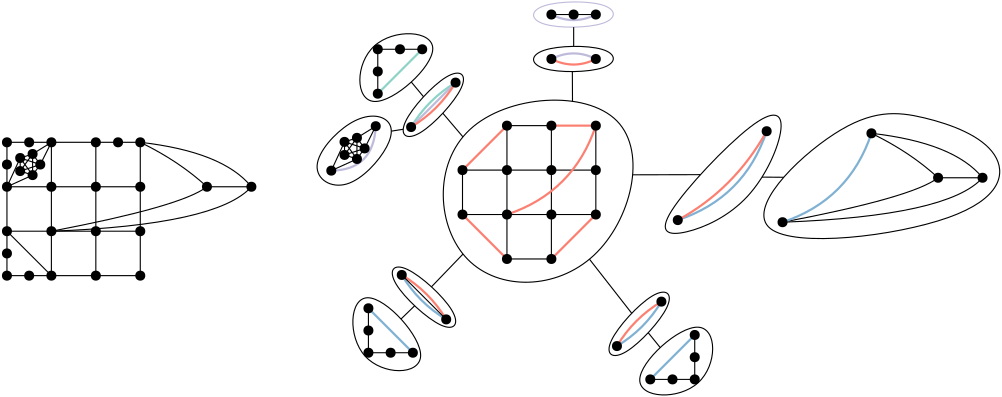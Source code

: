 <?xml version="1.0"?>
<!DOCTYPE ipe SYSTEM "ipe.dtd">
<ipe version="70206" creator="Ipe 7.2.7">
<info created="D:20180326161942" modified="D:20180327230751"/>
<ipestyle name="basic">
<symbol name="arrow/arc(spx)">
<path stroke="sym-stroke" fill="sym-stroke" pen="sym-pen">
0 0 m
-1 0.333 l
-1 -0.333 l
h
</path>
</symbol>
<symbol name="arrow/farc(spx)">
<path stroke="sym-stroke" fill="white" pen="sym-pen">
0 0 m
-1 0.333 l
-1 -0.333 l
h
</path>
</symbol>
<symbol name="arrow/ptarc(spx)">
<path stroke="sym-stroke" fill="sym-stroke" pen="sym-pen">
0 0 m
-1 0.333 l
-0.8 0 l
-1 -0.333 l
h
</path>
</symbol>
<symbol name="arrow/fptarc(spx)">
<path stroke="sym-stroke" fill="white" pen="sym-pen">
0 0 m
-1 0.333 l
-0.8 0 l
-1 -0.333 l
h
</path>
</symbol>
<symbol name="mark/circle(sx)" transformations="translations">
<path fill="sym-stroke">
0.6 0 0 0.6 0 0 e
0.4 0 0 0.4 0 0 e
</path>
</symbol>
<symbol name="mark/disk(sx)" transformations="translations">
<path fill="sym-stroke">
0.6 0 0 0.6 0 0 e
</path>
</symbol>
<symbol name="mark/fdisk(sfx)" transformations="translations">
<group>
<path fill="sym-fill">
0.5 0 0 0.5 0 0 e
</path>
<path fill="sym-stroke" fillrule="eofill">
0.6 0 0 0.6 0 0 e
0.4 0 0 0.4 0 0 e
</path>
</group>
</symbol>
<symbol name="mark/box(sx)" transformations="translations">
<path fill="sym-stroke" fillrule="eofill">
-0.6 -0.6 m
0.6 -0.6 l
0.6 0.6 l
-0.6 0.6 l
h
-0.4 -0.4 m
0.4 -0.4 l
0.4 0.4 l
-0.4 0.4 l
h
</path>
</symbol>
<symbol name="mark/square(sx)" transformations="translations">
<path fill="sym-stroke">
-0.6 -0.6 m
0.6 -0.6 l
0.6 0.6 l
-0.6 0.6 l
h
</path>
</symbol>
<symbol name="mark/fsquare(sfx)" transformations="translations">
<group>
<path fill="sym-fill">
-0.5 -0.5 m
0.5 -0.5 l
0.5 0.5 l
-0.5 0.5 l
h
</path>
<path fill="sym-stroke" fillrule="eofill">
-0.6 -0.6 m
0.6 -0.6 l
0.6 0.6 l
-0.6 0.6 l
h
-0.4 -0.4 m
0.4 -0.4 l
0.4 0.4 l
-0.4 0.4 l
h
</path>
</group>
</symbol>
<symbol name="mark/cross(sx)" transformations="translations">
<group>
<path fill="sym-stroke">
-0.43 -0.57 m
0.57 0.43 l
0.43 0.57 l
-0.57 -0.43 l
h
</path>
<path fill="sym-stroke">
-0.43 0.57 m
0.57 -0.43 l
0.43 -0.57 l
-0.57 0.43 l
h
</path>
</group>
</symbol>
<symbol name="arrow/fnormal(spx)">
<path stroke="sym-stroke" fill="white" pen="sym-pen">
0 0 m
-1 0.333 l
-1 -0.333 l
h
</path>
</symbol>
<symbol name="arrow/pointed(spx)">
<path stroke="sym-stroke" fill="sym-stroke" pen="sym-pen">
0 0 m
-1 0.333 l
-0.8 0 l
-1 -0.333 l
h
</path>
</symbol>
<symbol name="arrow/fpointed(spx)">
<path stroke="sym-stroke" fill="white" pen="sym-pen">
0 0 m
-1 0.333 l
-0.8 0 l
-1 -0.333 l
h
</path>
</symbol>
<symbol name="arrow/linear(spx)">
<path stroke="sym-stroke" pen="sym-pen">
-1 0.333 m
0 0 l
-1 -0.333 l
</path>
</symbol>
<symbol name="arrow/fdouble(spx)">
<path stroke="sym-stroke" fill="white" pen="sym-pen">
0 0 m
-1 0.333 l
-1 -0.333 l
h
-1 0 m
-2 0.333 l
-2 -0.333 l
h
</path>
</symbol>
<symbol name="arrow/double(spx)">
<path stroke="sym-stroke" fill="sym-stroke" pen="sym-pen">
0 0 m
-1 0.333 l
-1 -0.333 l
h
-1 0 m
-2 0.333 l
-2 -0.333 l
h
</path>
</symbol>
<pen name="heavier" value="0.8"/>
<pen name="fat" value="1.2"/>
<pen name="ultrafat" value="2"/>
<symbolsize name="large" value="5"/>
<symbolsize name="small" value="2"/>
<symbolsize name="tiny" value="1.1"/>
<arrowsize name="large" value="10"/>
<arrowsize name="small" value="5"/>
<arrowsize name="tiny" value="3"/>
<color name="red" value="1 0 0"/>
<color name="green" value="0 1 0"/>
<color name="blue" value="0 0 1"/>
<color name="yellow" value="1 1 0"/>
<color name="orange" value="1 0.647 0"/>
<color name="gold" value="1 0.843 0"/>
<color name="purple" value="0.627 0.125 0.941"/>
<color name="gray" value="0.745"/>
<color name="brown" value="0.647 0.165 0.165"/>
<color name="navy" value="0 0 0.502"/>
<color name="pink" value="1 0.753 0.796"/>
<color name="seagreen" value="0.18 0.545 0.341"/>
<color name="turquoise" value="0.251 0.878 0.816"/>
<color name="violet" value="0.933 0.51 0.933"/>
<color name="darkblue" value="0 0 0.545"/>
<color name="darkcyan" value="0 0.545 0.545"/>
<color name="darkgray" value="0.663"/>
<color name="darkgreen" value="0 0.392 0"/>
<color name="darkmagenta" value="0.545 0 0.545"/>
<color name="darkorange" value="1 0.549 0"/>
<color name="darkred" value="0.545 0 0"/>
<color name="lightblue" value="0.678 0.847 0.902"/>
<color name="lightcyan" value="0.878 1 1"/>
<color name="lightgray" value="0.827"/>
<color name="lightgreen" value="0.565 0.933 0.565"/>
<color name="lightyellow" value="1 1 0.878"/>
<dashstyle name="dashed" value="[4] 0"/>
<dashstyle name="dotted" value="[1 3] 0"/>
<dashstyle name="dash dotted" value="[4 2 1 2] 0"/>
<dashstyle name="dash dot dotted" value="[4 2 1 2 1 2] 0"/>
<textsize name="large" value="\large"/>
<textsize name="small" value="\small"/>
<textsize name="tiny" value="\tiny"/>
<textsize name="Large" value="\Large"/>
<textsize name="LARGE" value="\LARGE"/>
<textsize name="huge" value="\huge"/>
<textsize name="Huge" value="\Huge"/>
<textsize name="footnote" value="\footnotesize"/>
<textstyle name="center" begin="\begin{center}" end="\end{center}"/>
<textstyle name="itemize" begin="\begin{itemize}" end="\end{itemize}"/>
<textstyle name="item" begin="\begin{itemize}\item{}" end="\end{itemize}"/>
<gridsize name="4 pts" value="4"/>
<gridsize name="8 pts (~3 mm)" value="8"/>
<gridsize name="16 pts (~6 mm)" value="16"/>
<gridsize name="32 pts (~12 mm)" value="32"/>
<gridsize name="10 pts (~3.5 mm)" value="10"/>
<gridsize name="20 pts (~7 mm)" value="20"/>
<gridsize name="14 pts (~5 mm)" value="14"/>
<gridsize name="28 pts (~10 mm)" value="28"/>
<gridsize name="56 pts (~20 mm)" value="56"/>
<anglesize name="90 deg" value="90"/>
<anglesize name="60 deg" value="60"/>
<anglesize name="45 deg" value="45"/>
<anglesize name="30 deg" value="30"/>
<anglesize name="22.5 deg" value="22.5"/>
<opacity name="10%" value="0.1"/>
<opacity name="30%" value="0.3"/>
<opacity name="50%" value="0.5"/>
<opacity name="75%" value="0.75"/>
<tiling name="falling" angle="-60" step="4" width="1"/>
<tiling name="rising" angle="30" step="4" width="1"/>
</ipestyle>
<ipestyle name="brew">
<color name="aliceblue" value="0.941 0.973 1"/>
<color name="brew1" value="0.552 0.827 0.78"/>
<color name="brew2" value="1 1 0.701"/>
<color name="brew3" value="0.745 0.729 0.854"/>
<color name="brew4" value="0.984 0.501 0.447"/>
<color name="brew5" value="0.501 0.694 0.827"/>
<color name="brew6" value="0.992 0.705 0.384"/>
<color name="brew7" value="0.701 0.87 0.411"/>
<color name="brew8" value="0.988 0.803 0.898"/>
</ipestyle>
<page>
<layer name="alpha"/>
<view layers="alpha" active="alpha"/>
<path layer="alpha" matrix="0 0.5 -0.5 0 512.066 393.475" stroke="brew5" pen="heavier">
160 576 m
128 544 l
</path>
<path matrix="0 0.5 -0.5 0 516.066 397.475" stroke="brew5" pen="heavier">
144 528 m
156 548
176 560 c
</path>
<path matrix="0 0.5 -0.5 0 516.066 397.475" stroke="brew4" pen="heavier">
176 560 m
164 540
144 528 c
</path>
<path matrix="-0.5 0 0 -0.5 405.539 735.873" stroke="brew5" pen="heavier">
160 576 m
128 544 l
</path>
<path matrix="0.5 0 0 0.5 163.936 283.223" stroke="brew3" pen="heavier">
252 592 m
268 584
284 592 c
</path>
<path matrix="0.5 0 0 -0.5 163.936 859.223" stroke="brew3" pen="heavier">
252 592 m
268 584
284 592 c
</path>
<path matrix="0.5 0 0 0.5 163.936 267.223" stroke="brew4" pen="heavier">
252 592 m
268 584
284 592 c
</path>
<path matrix="0.5 0 0 0.5 163.936 271.223" stroke="brew4" pen="heavier">
252 536 m
284 536 l
</path>
<path matrix="0.5 0 0 0.5 167.436 274.723" stroke="brew1" pen="heavier">
144 528 m
156 548
176 560 c
</path>
<path matrix="0.5 0 0 0.5 163.936 271.223" stroke="brew3" pen="heavier">
151 535 m
183 567 l
</path>
<path matrix="0.5 0 0 0.5 163.936 271.223" stroke="brew3" pen="heavier">
93.528 503.608 m
124 504
125.528 535.608 c
</path>
<path matrix="0.5 0 0 0.5 163.436 278.723" stroke="brew1" pen="heavier">
160 576 m
128 544 l
</path>
<use matrix="1 0 0 1 -34.0642 -90.7774" name="mark/disk(sx)" pos="128 624" size="normal" stroke="black"/>
<use matrix="1 0 0 1 -34.0642 -90.7774" name="mark/disk(sx)" pos="144 624" size="normal" stroke="black"/>
<use matrix="1 0 0 1 -34.0642 -90.7774" name="mark/disk(sx)" pos="160 624" size="normal" stroke="black"/>
<use matrix="1 0 0 1 -34.0642 -90.7774" name="mark/disk(sx)" pos="176 624" size="normal" stroke="black"/>
<use matrix="1 0 0 1 -34.0642 -90.7774" name="mark/disk(sx)" pos="176 608" size="normal" stroke="black"/>
<use matrix="1 0 0 1 -34.0642 -90.7774" name="mark/disk(sx)" pos="160 608" size="normal" stroke="black"/>
<use matrix="1 0 0 1 -34.0642 -90.7774" name="mark/disk(sx)" pos="144 608" size="normal" stroke="black"/>
<use matrix="1 0 0 1 -34.0642 -90.7774" name="mark/disk(sx)" pos="128 608" size="normal" stroke="black"/>
<use matrix="1 0 0 1 -34.0642 -90.7774" name="mark/disk(sx)" pos="128 592" size="normal" stroke="black"/>
<use matrix="1 0 0 1 -34.0642 -90.7774" name="mark/disk(sx)" pos="144 592" size="normal" stroke="black"/>
<use matrix="1 0 0 1 -34.0642 -90.7774" name="mark/disk(sx)" pos="160 592" size="normal" stroke="black"/>
<use matrix="1 0 0 1 -34.0642 -90.7774" name="mark/disk(sx)" pos="176 592" size="normal" stroke="black"/>
<use matrix="1 0 0 1 -34.0642 -90.7774" name="mark/disk(sx)" pos="176 576" size="normal" stroke="black"/>
<use matrix="1 0 0 1 -34.0642 -90.7774" name="mark/disk(sx)" pos="160 576" size="normal" stroke="black"/>
<use matrix="1 0 0 1 -34.0642 -90.7774" name="mark/disk(sx)" pos="144 576" size="normal" stroke="black"/>
<use matrix="1 0 0 1 -34.0642 -90.7774" name="mark/disk(sx)" pos="128 576" size="normal" stroke="black"/>
<path matrix="0.5 0 0 0.5 29.9358 181.223" stroke="black">
224 704 m
283.535 697.272
304 672 c
</path>
<path matrix="0.5 0 0 0.5 29.9358 181.223" stroke="black">
304 672 m
279.511 644.411
160 640 c
</path>
<path matrix="0.5 0 0 0.5 29.9358 181.223" stroke="black">
160 640 m
253.721 657.764
272 672 c
</path>
<path matrix="0.5 0 0 0.5 29.9358 181.223" stroke="black">
272 672 m
251.892 690.505
224 704 c
</path>
<path matrix="0.5 0 0 0.5 29.9358 181.223" stroke="black">
128 704 m
160 704 l
</path>
<path matrix="0.5 0 0 0.5 29.9358 181.223" stroke="black">
160 704 m
192 704 l
</path>
<path matrix="0.5 0 0 0.5 29.9358 181.223" stroke="black">
192 704 m
224 704 l
</path>
<path matrix="0.5 0 0 0.5 29.9358 181.223" stroke="black">
224 704 m
224 672 l
</path>
<path matrix="0.5 0 0 0.5 29.9358 181.223" stroke="black">
224 672 m
224 640 l
</path>
<path matrix="0.5 0 0 0.5 29.9358 181.223" stroke="black">
224 640 m
224 608 l
</path>
<path matrix="0.5 0 0 0.5 29.9358 181.223" stroke="black">
224 672 m
192 672 l
</path>
<path matrix="0.5 0 0 0.5 29.9358 181.223" stroke="black">
160 672 m
192 672 l
</path>
<path matrix="0.5 0 0 0.5 29.9358 181.223" stroke="black">
128 672 m
160 672 l
</path>
<path matrix="0.5 0 0 0.5 29.9358 181.223" stroke="black">
128 672 m
128 704 l
</path>
<path matrix="0.5 0 0 0.5 29.9358 181.223" stroke="black">
160 704 m
160 672 l
</path>
<path matrix="0.5 0 0 0.5 29.9358 181.223" stroke="black">
192 704 m
192 672 l
</path>
<path matrix="0.5 0 0 0.5 29.9358 181.223" stroke="black">
128 672 m
128 640 l
</path>
<path matrix="0.5 0 0 0.5 29.9358 181.223" stroke="black">
160 672 m
160 640 l
</path>
<path matrix="0.5 0 0 0.5 29.9358 181.223" stroke="black">
192 672 m
192 640 l
</path>
<path matrix="0.5 0 0 0.5 29.9358 181.223" stroke="black">
128 640 m
160 640 l
</path>
<path matrix="0.5 0 0 0.5 29.9358 181.223" stroke="black">
192 640 m
224 640 l
</path>
<path matrix="0.5 0 0 0.5 29.9358 181.223" stroke="black">
192 640 m
192 608 l
</path>
<path matrix="0.5 0 0 0.5 29.9358 181.223" stroke="black">
160 640 m
160 608 l
</path>
<path matrix="0.5 0 0 0.5 29.9358 181.223" stroke="black">
128 640 m
128 608 l
</path>
<path matrix="0.5 0 0 0.5 29.9358 181.223" stroke="black">
128 608 m
160 608 l
</path>
<path matrix="0.5 0 0 0.5 29.9358 181.223" stroke="black">
160 608 m
192 608 l
</path>
<path matrix="0.5 0 0 0.5 29.9358 181.223" stroke="black">
192 608 m
224 608 l
</path>
<use matrix="0.5 0 0 0.5 29.9358 181.223" name="mark/disk(sx)" pos="272 672" size="normal" stroke="black"/>
<use matrix="0.5 0 0 0.5 29.9358 181.223" name="mark/disk(sx)" pos="304 672" size="normal" stroke="black"/>
<use matrix="0.5 0 0 0.5 29.9358 181.223" name="mark/disk(sx)" pos="128 688" size="normal" stroke="black"/>
<use matrix="0.5 0 0 0.5 29.9358 181.223" name="mark/disk(sx)" pos="144 704" size="normal" stroke="black"/>
<use matrix="0.5 0 0 0.5 29.9358 181.223" name="mark/disk(sx)" pos="128 624" size="normal" stroke="black"/>
<use matrix="0.5 0 0 0.5 29.9358 181.223" name="mark/disk(sx)" pos="144 608" size="normal" stroke="black"/>
<use matrix="0.5 0 0 0.5 29.9358 181.223" name="mark/disk(sx)" pos="208 704" size="normal" stroke="black"/>
<use matrix="0.5 0 0 0.5 163.436 278.723" name="mark/disk(sx)" pos="128 544" size="normal" stroke="black"/>
<use matrix="0.5 0 0 0.5 163.436 278.723" name="mark/disk(sx)" pos="128 560" size="normal" stroke="black"/>
<use matrix="0.5 0 0 0.5 163.436 278.723" name="mark/disk(sx)" pos="128 576" size="normal" stroke="black"/>
<use matrix="0.5 0 0 0.5 163.436 278.723" name="mark/disk(sx)" pos="144 576" size="normal" stroke="black"/>
<use matrix="0.5 0 0 0.5 163.436 278.723" name="mark/disk(sx)" pos="160 576" size="normal" stroke="black"/>
<path matrix="0.5 0 0 0.5 163.436 278.723" stroke="black">
128 544 m
128 560 l
</path>
<path matrix="0.5 0 0 0.5 163.436 278.723" stroke="black">
128 560 m
128 576 l
</path>
<path matrix="0.5 0 0 0.5 163.436 278.723" stroke="black">
128 576 m
160 576 l
</path>
<path matrix="0.5 0 0 0.5 167.436 274.723" stroke="brew4" pen="heavier">
176 560 m
164 540
144 528 c
</path>
<use matrix="1 0 0 1 129.936 -84.7774" name="mark/disk(sx)" pos="176 608" size="normal" stroke="black"/>
<use matrix="1 0 0 1 129.936 -84.7774" name="mark/disk(sx)" pos="160 608" size="normal" stroke="black"/>
<use matrix="1 0 0 1 129.936 -84.7774" name="mark/disk(sx)" pos="144 608" size="normal" stroke="black"/>
<use matrix="1 0 0 1 129.936 -84.7774" name="mark/disk(sx)" pos="160 592" size="normal" stroke="black"/>
<path matrix="0.5 0 0 0.5 193.936 187.223" stroke="black">
224 704 m
224 672 l
</path>
<path matrix="0.5 0 0 0.5 193.936 187.223" stroke="black">
224 672 m
224 640 l
</path>
<path matrix="0.5 0 0 0.5 193.936 187.223" stroke="black">
224 672 m
192 672 l
</path>
<path matrix="0.5 0 0 0.5 193.936 187.223" stroke="black">
160 672 m
192 672 l
</path>
<path matrix="0.5 0 0 0.5 193.936 187.223" stroke="black">
128 672 m
160 672 l
</path>
<path matrix="0.5 0 0 0.5 193.936 187.223" stroke="black">
160 704 m
160 672 l
</path>
<path matrix="0.5 0 0 0.5 193.936 187.223" stroke="black">
192 704 m
192 672 l
</path>
<path matrix="0.5 0 0 0.5 193.936 187.223" stroke="black">
160 672 m
160 640 l
</path>
<path matrix="0.5 0 0 0.5 193.936 187.223" stroke="black">
192 672 m
192 640 l
</path>
<path matrix="0.5 0 0 0.5 193.936 187.223" stroke="black">
128 640 m
160 640 l
</path>
<path matrix="0.5 0 0 0.5 193.936 187.223" stroke="black">
192 640 m
224 640 l
</path>
<path matrix="0.5 0 0 0.5 193.936 187.223" stroke="black">
192 640 m
192 608 l
</path>
<path matrix="0.5 0 0 0.5 193.936 187.223" stroke="black">
160 608 m
192 608 l
</path>
<path matrix="0.5 0 0 0.5 163.936 271.223" stroke="brew4" pen="heavier">
188 504 m
220 536 l
</path>
<path matrix="0.5 0 0 0.5 163.936 271.223" stroke="brew4" pen="heavier">
188 472 m
220 440 l
</path>
<path matrix="0.5 0 0 0.5 29.9358 181.223" stroke="black">
160 640 m
192 640 l
</path>
<path matrix="0.5 0 0 0.5 163.936 271.223" stroke="black">
220 472 m
252 472 l
</path>
<path matrix="0.5 0 0 0.5 163.936 271.223" stroke="brew4" pen="heavier">
220 472 m
268 488
284 536 c
</path>
<use matrix="1 0 0 1 129.936 -60.7774" name="mark/disk(sx)" pos="160 624" size="normal" stroke="black"/>
<use matrix="1 0 0 1 129.936 -60.7774" name="mark/disk(sx)" pos="176 624" size="normal" stroke="black"/>
<use matrix="1 0 0 1 129.936 -44.7774" name="mark/disk(sx)" pos="160 624" size="normal" stroke="black"/>
<use matrix="1 0 0 1 129.936 -44.7774" name="mark/disk(sx)" pos="176 624" size="normal" stroke="black"/>
<path matrix="0.5 0 0 0.5 163.936 311.223" stroke="black">
252 536 m
284 536 l
</path>
<use matrix="0.5 0 0 0.5 163.936 283.223" name="mark/disk(sx)" pos="268 592" size="normal" stroke="black"/>
<path matrix="0.5 0 0 0.5 293.148 184.462" stroke="black">
224 704 m
283.535 697.272
304 672 c
</path>
<path matrix="0.5 0 0 0.5 293.148 184.462" stroke="black">
304 672 m
279.511 644.411
160 640 c
</path>
<path matrix="0.5 0 0 0.5 293.148 184.462" stroke="black">
160 640 m
253.721 657.764
272 672 c
</path>
<path matrix="0.5 0 0 0.5 293.148 184.462" stroke="black">
272 672 m
251.892 690.505
224 704 c
</path>
<use matrix="0.5 0 0 0.5 293.148 184.462" name="mark/disk(sx)" pos="272 672" size="normal" stroke="black"/>
<use matrix="0.5 0 0 0.5 293.148 184.462" name="mark/disk(sx)" pos="304 672" size="normal" stroke="black"/>
<path matrix="0.5 0 0 0.5 263.148 268.462" stroke="brew5" pen="heavier">
220 472 m
268 488
284 536 c
</path>
<use matrix="0.5 0 0 0.5 209.148 270.462" name="mark/disk(sx)" pos="328 468" size="normal" stroke="black"/>
<use matrix="0.5 0 0 0.5 209.148 270.462" name="mark/disk(sx)" pos="392 532" size="normal" stroke="black"/>
<path matrix="0.5 0 0 0.5 225.436 269.223" stroke="brew5" pen="heavier">
220 472 m
268 488
284 536 c
</path>
<path matrix="0.5 0 0 0.5 163.231 278.928" stroke="black">
112 592
112 512
196 588 u
</path>
<path matrix="0.5 0 0 0.5 166.436 275.723" stroke="black">
176 572
132 524
148 512
192 560 u
</path>
<use matrix="0 0.5 -0.5 0 512.066 393.475" name="mark/disk(sx)" pos="128 544" size="normal" stroke="black"/>
<use matrix="0 0.5 -0.5 0 512.066 393.475" name="mark/disk(sx)" pos="128 560" size="normal" stroke="black"/>
<use matrix="0 0.5 -0.5 0 512.066 393.475" name="mark/disk(sx)" pos="128 576" size="normal" stroke="black"/>
<use matrix="0 0.5 -0.5 0 512.066 393.475" name="mark/disk(sx)" pos="144 576" size="normal" stroke="black"/>
<use matrix="0 0.5 -0.5 0 512.066 393.475" name="mark/disk(sx)" pos="160 576" size="normal" stroke="black"/>
<path matrix="0 0.5 -0.5 0 512.066 393.475" stroke="black">
128 544 m
128 560 l
</path>
<path matrix="0 0.5 -0.5 0 512.066 393.475" stroke="black">
128 560 m
128 576 l
</path>
<path matrix="0 0.5 -0.5 0 512.066 393.475" stroke="black">
128 576 m
160 576 l
</path>
<use matrix="0 0.5 -0.5 0 524.066 405.475" name="mark/disk(sx)" pos="128 544" size="normal" stroke="black"/>
<use matrix="0 0.5 -0.5 0 524.066 405.475" name="mark/disk(sx)" pos="160 576" size="normal" stroke="black"/>
<path matrix="0 0.5 -0.5 0 511.861 393.27" stroke="black">
112 592
112 512
196 588 u
</path>
<path matrix="0 0.5 -0.5 0 515.066 396.475" stroke="black">
176 572
132 524
148 512
192 560 u
</path>
<use matrix="-0.5 0 0 -0.5 405.539 735.873" name="mark/disk(sx)" pos="128 544" size="normal" stroke="black"/>
<use matrix="-0.5 0 0 -0.5 405.539 735.873" name="mark/disk(sx)" pos="128 560" size="normal" stroke="black"/>
<use matrix="-0.5 0 0 -0.5 405.539 735.873" name="mark/disk(sx)" pos="128 576" size="normal" stroke="black"/>
<use matrix="-0.5 0 0 -0.5 405.539 735.873" name="mark/disk(sx)" pos="144 576" size="normal" stroke="black"/>
<use matrix="-0.5 0 0 -0.5 405.539 735.873" name="mark/disk(sx)" pos="160 576" size="normal" stroke="black"/>
<path matrix="-0.5 0 0 -0.5 405.539 735.873" stroke="black">
128 544 m
128 560 l
</path>
<path matrix="-0.5 0 0 -0.5 405.539 735.873" stroke="black">
128 560 m
128 576 l
</path>
<path matrix="-0.5 0 0 -0.5 405.539 735.873" stroke="black">
128 576 m
160 576 l
</path>
<path matrix="-0.5 0 0 -0.5 401.539 739.873" stroke="brew5" pen="heavier">
144 528 m
156 548
176 560 c
</path>
<path matrix="-0.5 0 0 -0.5 401.539 739.873" stroke="brew4" pen="heavier">
176 560 m
164 540
144 528 c
</path>
<path matrix="-0.5 0 0 -0.5 405.744 735.668" stroke="black">
112 592
112 512
196 588 u
</path>
<path matrix="-0.5 0 0 -0.5 402.539 738.873" stroke="black">
176 572
132 524
148 512
192 560 u
</path>
<path matrix="0.5 0 0 0.5 163.936 271.223" stroke="brew4" pen="heavier">
252 440 m
284 472 l
</path>
<path matrix="0.5 0 0 0.5 161.899 282.915" stroke="brew3">
240.369 602.001
240.876 582.217
303.779 583.231
302.765 603.015 u
</path>
<path matrix="0.5 0 0 0.5 161.899 266.915" stroke="black">
240.369 602.001
240.876 582.217
303.779 583.231
302.765 603.015 u
</path>
<path matrix="0.5 0 0 0.5 183.436 271.223" stroke="black">
366.726 551.258
281.502 460.962
305.301 454.382
358.609 478.717
386.002 542.127 u
</path>
<path matrix="0.5 0 0 0.5 183.436 271.223" stroke="brew4" pen="heavier">
304 468 m
344.648 490.125
368 532 c
</path>
<path matrix="0.5 0 0 0.5 176.936 271.223" stroke="black">
438.727 548.696
329.466 439.436
545.646 464.8
557.743 520.21
492.577 545.184 u
</path>
<path matrix="0.5 0 0 0.5 163.936 271.223" stroke="black">
333.54 566.037
163.398 554.167
172.631 416.339
297.27 418.317 u
</path>
<path matrix="0.5 0 0 0.5 163.936 271.223" stroke="black">
151.126 567.42 m
159.954 556.812 l
</path>
<path matrix="0.5 0 0 0.5 163.936 271.223" stroke="black">
173.826 544.95 m
188.323 527.913 l
</path>
<path matrix="0.5 0 0 0.5 163.936 271.223" stroke="black">
267.196 553.499 m
267.092 574.92 l
</path>
<path matrix="0.5 0 0 0.5 163.936 271.223" stroke="black">
268.046 593.075 m
268.035 606.929 l
</path>
<path matrix="0.5 0 0 0.5 163.936 271.223" stroke="black">
188.375 443.561 m
165.633 419.954 l
</path>
<path matrix="0.5 0 0 0.5 163.936 271.223" stroke="black">
153.539 406.306 m
143.717 396.764 l
</path>
<path matrix="0.5 0 0 0.5 163.936 271.223" stroke="black">
310.504 500.608 m
359.336 500.721 l
</path>
<path matrix="0.5 0 0 0.5 163.936 271.223" stroke="black">
403.65 498.948 m
419.292 498.822 l
</path>
<path matrix="0.5 0 0 0.5 163.936 271.223" stroke="black">
279.403 439.852 m
309.846 400.9 l
</path>
<path matrix="0.5 0 0 0.5 163.936 271.223" stroke="black">
321.718 386.912 m
330.362 376.216 l
</path>
<path matrix="0.5 0 0 0.5 -24.0642 159.223" stroke="black">
236 684 m
268 652 l
</path>
<path matrix="0.5 0 0 0.5 -24.0642 159.223" stroke="black">
260 732 m
254.472 739.608 l
245.528 736.702 l
245.528 727.298 l
254.472 724.392 l
h
</path>
<path matrix="0.5 0 0 0.5 -24.0642 159.223" stroke="black">
245.528 727.298 m
254.472 739.608 l
254.472 724.392 l
</path>
<path matrix="0.5 0 0 0.5 -24.0642 159.223" stroke="black">
254.472 724.392 m
245.528 736.702 l
</path>
<path matrix="0.5 0 0 0.5 -24.0642 159.223" stroke="black">
245.528 736.702 m
260 732 l
</path>
<path matrix="0.5 0 0 0.5 -24.0642 159.223" stroke="black">
260 732 m
245.528 727.298 l
</path>
<path matrix="0.5 0 0 0.5 -24.0642 159.223" stroke="black">
254.472 739.608 m
268 748 l
</path>
<path matrix="0.5 0 0 0.5 -24.0642 159.223" stroke="black">
268 748 m
260 732 l
</path>
<path matrix="0.5 0 0 0.5 -24.0642 159.223" stroke="black">
245.528 736.702 m
236 716 l
</path>
<path matrix="0.5 0 0 0.5 -24.0642 159.223" stroke="black">
236 716 m
254.472 724.392 l
</path>
<path matrix="0.5 0 0 0.5 92.6998 165.027" stroke="black">
260 732 m
254.472 739.608 l
245.528 736.702 l
245.528 727.298 l
254.472 724.392 l
h
</path>
<path matrix="0.5 0 0 0.5 92.6998 165.027" stroke="black">
245.528 727.298 m
254.472 739.608 l
254.472 724.392 l
</path>
<path matrix="0.5 0 0 0.5 92.6998 165.027" stroke="black">
254.472 724.392 m
245.528 736.702 l
</path>
<path matrix="0.5 0 0 0.5 92.6998 165.027" stroke="black">
245.528 736.702 m
260 732 l
</path>
<path matrix="0.5 0 0 0.5 92.6998 165.027" stroke="black">
260 732 m
245.528 727.298 l
</path>
<path matrix="0.5 0 0 0.5 92.6998 165.027" stroke="black">
254.472 739.608 m
268 748 l
</path>
<path matrix="0.5 0 0 0.5 92.6998 165.027" stroke="black">
268 748 m
260 732 l
</path>
<path matrix="0.5 0 0 0.5 92.6998 165.027" stroke="black">
245.528 736.702 m
236 716 l
</path>
<path matrix="0.5 0 0 0.5 92.6998 165.027" stroke="black">
236 716 m
254.472 724.392 l
</path>
<use matrix="0.5 0 0 0.5 -24.0642 159.223" name="mark/disk(sx)" pos="245.528 736.702" size="normal" stroke="black"/>
<use matrix="0.5 0 0 0.5 -24.0642 159.223" name="mark/disk(sx)" pos="254.472 739.608" size="normal" stroke="black"/>
<use matrix="0.5 0 0 0.5 -24.0642 159.223" name="mark/disk(sx)" pos="260 732" size="normal" stroke="black"/>
<use matrix="0.5 0 0 0.5 -24.0642 159.223" name="mark/disk(sx)" pos="254.472 724.392" size="normal" stroke="black"/>
<use matrix="0.5 0 0 0.5 -24.0642 159.223" name="mark/disk(sx)" pos="245.528 727.298" size="normal" stroke="black"/>
<use matrix="0.5 0 0 0.5 163.936 271.223" name="mark/disk(sx)" pos="103.056 524.31" size="normal" stroke="black"/>
<use matrix="0.5 0 0 0.5 163.936 271.223" name="mark/disk(sx)" pos="112 527.216" size="normal" stroke="black"/>
<use matrix="0.5 0 0 0.5 163.936 271.223" name="mark/disk(sx)" pos="125.528 535.608" size="normal" stroke="black"/>
<use matrix="0.5 0 0 0.5 163.936 271.223" name="mark/disk(sx)" pos="117.528 519.608" size="normal" stroke="black"/>
<use matrix="0.5 0 0 0.5 163.936 271.223" name="mark/disk(sx)" pos="112 512" size="normal" stroke="black"/>
<use matrix="0.5 0 0 0.5 163.936 271.223" name="mark/disk(sx)" pos="93.528 503.608" size="normal" stroke="black"/>
<use matrix="0.5 0 0 0.5 163.936 271.223" name="mark/disk(sx)" pos="103.056 514.906" size="normal" stroke="black"/>
<path matrix="0.5 0 0 0.5 163.936 271.223" stroke="black">
136 544
108 544
72 504
104 484
140 524 u
</path>
<path matrix="0.5 0 0 0.5 163.936 271.223" stroke="black">
136.728 532.042 m
145.321 533.391 l
</path>
<path stroke="black">
165.936 517.223 m
181.936 517.223 l
</path>
<path stroke="black">
429.148 520.462 m
445.148 520.462 l
</path>
<use matrix="0.5 0 0 0.5 183.436 271.223" name="mark/disk(sx)" pos="368 532" size="normal" stroke="black"/>
<use matrix="0.5 0 0 0.5 183.436 271.223" name="mark/disk(sx)" pos="304 468" size="normal" stroke="black"/>
<use matrix="-0.5 0 0 -0.5 393.539 747.873" name="mark/disk(sx)" pos="160 576" size="normal" stroke="black"/>
<use matrix="-0.5 0 0 -0.5 393.539 747.873" name="mark/disk(sx)" pos="128 544" size="normal" stroke="black"/>
<use matrix="1 0 0 1 129.936 -84.7774" name="mark/disk(sx)" pos="128 608" size="normal" stroke="black"/>
<use matrix="1 0 0 1 129.936 -84.7774" name="mark/disk(sx)" pos="128 592" size="normal" stroke="black"/>
<path matrix="0.5 0 0 0.5 193.936 187.223" stroke="black">
128 672 m
128 640 l
</path>
<use matrix="1 0 0 1 129.936 -84.7774" name="mark/disk(sx)" pos="144 624" size="normal" stroke="black"/>
<use matrix="1 0 0 1 129.936 -84.7774" name="mark/disk(sx)" pos="160 624" size="normal" stroke="black"/>
<path matrix="0.5 0 0 0.5 193.936 187.223" stroke="black">
160 704 m
192 704 l
</path>
<use matrix="1 0 0 1 129.936 -84.7774" name="mark/disk(sx)" pos="176 624" size="normal" stroke="black"/>
<use matrix="1 0 0 1 129.936 -84.7774" name="mark/disk(sx)" pos="144 592" size="normal" stroke="black"/>
<use matrix="1 0 0 1 129.936 -84.7774" name="mark/disk(sx)" pos="144 576" size="normal" stroke="black"/>
<path matrix="0.5 0 0 0.5 193.936 187.223" stroke="black">
160 640 m
160 608 l
</path>
<use matrix="1 0 0 1 129.936 -84.7774" name="mark/disk(sx)" pos="160 576" size="normal" stroke="black"/>
<use matrix="1 0 0 1 129.936 -84.7774" name="mark/disk(sx)" pos="176 592" size="normal" stroke="black"/>
<use matrix="0.5 0 0 0.5 175.436 266.723" name="mark/disk(sx)" pos="160 576" size="normal" stroke="black"/>
<use matrix="0.5 0 0 0.5 175.436 266.723" name="mark/disk(sx)" pos="128 544" size="normal" stroke="black"/>
<path matrix="0.5 0 0 0.5 163.936 271.223" stroke="black">
144.26 428.504 m
176.26 396.504 l
</path>
</page>
</ipe>
